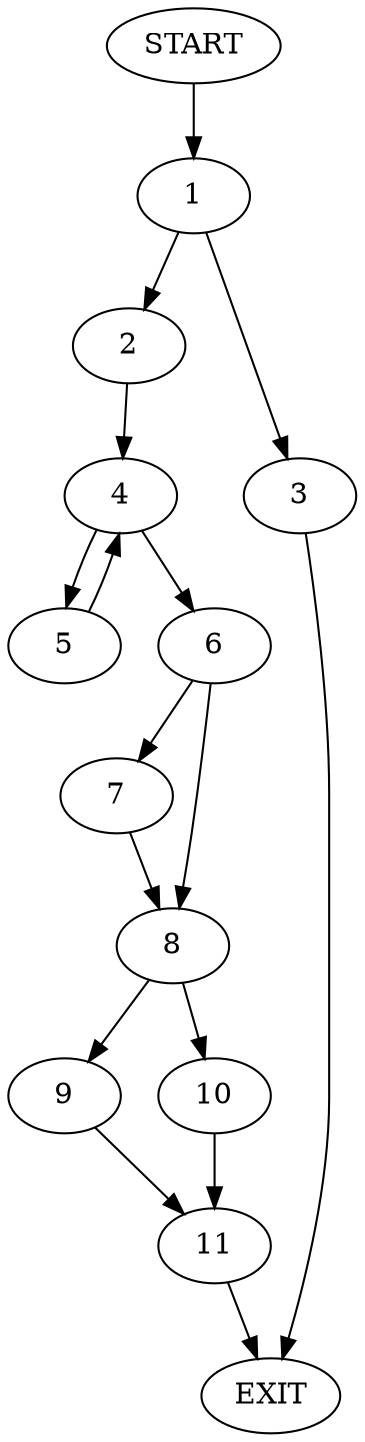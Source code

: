 digraph {
0 [label="START"]
12 [label="EXIT"]
0 -> 1
1 -> 2
1 -> 3
3 -> 12
2 -> 4
4 -> 5
4 -> 6
6 -> 7
6 -> 8
5 -> 4
8 -> 9
8 -> 10
7 -> 8
9 -> 11
10 -> 11
11 -> 12
}
